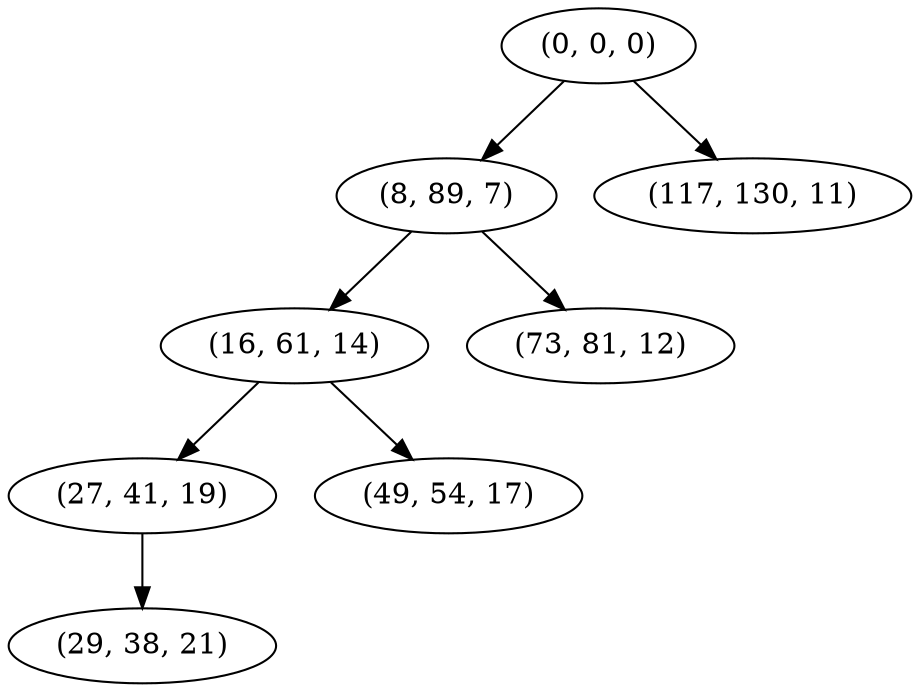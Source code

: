 digraph tree {
    "(0, 0, 0)";
    "(8, 89, 7)";
    "(16, 61, 14)";
    "(27, 41, 19)";
    "(29, 38, 21)";
    "(49, 54, 17)";
    "(73, 81, 12)";
    "(117, 130, 11)";
    "(0, 0, 0)" -> "(8, 89, 7)";
    "(0, 0, 0)" -> "(117, 130, 11)";
    "(8, 89, 7)" -> "(16, 61, 14)";
    "(8, 89, 7)" -> "(73, 81, 12)";
    "(16, 61, 14)" -> "(27, 41, 19)";
    "(16, 61, 14)" -> "(49, 54, 17)";
    "(27, 41, 19)" -> "(29, 38, 21)";
}
